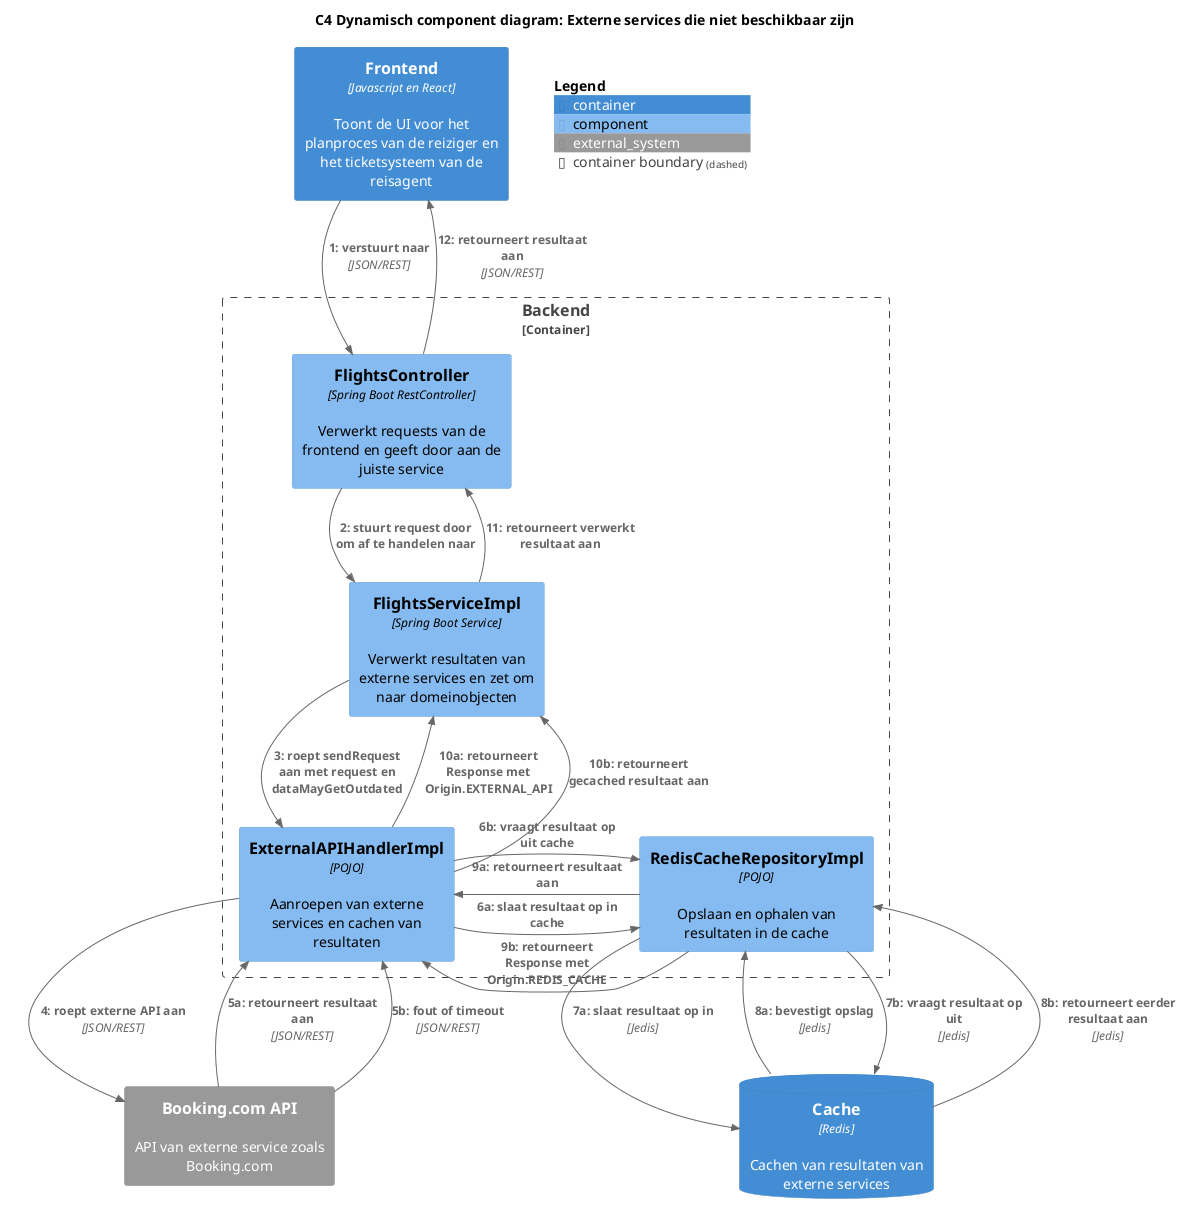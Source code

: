 @startuml
!include <C4/C4_Component.puml>
title C4 Dynamisch component diagram: Externe services die niet beschikbaar zijn

LAYOUT_TOP_DOWN()
SHOW_PERSON_OUTLINE()

Container(frontend, "Frontend", "Javascript en React", "Toont de UI voor het planproces van de reiziger en het ticketsysteem van de reisagent")

Container_Boundary(backend, "Backend") {
    Component(controller, "FlightsController", "Spring Boot RestController", "Verwerkt requests van de frontend en geeft door aan de juiste service")
    Component(service, "FlightsServiceImpl", "Spring Boot Service", "Verwerkt resultaten van externe services en zet om naar domeinobjecten")
    Component(apiHandler, "ExternalAPIHandlerImpl", "POJO", "Aanroepen van externe services en cachen van resultaten")
    Component(cacheRepo, "RedisCacheRepositoryImpl", "POJO", "Opslaan en ophalen van resultaten in de cache")
}

System_Ext(api, "Booking.com API", "API van externe service zoals Booking.com")

ContainerDb(cache, "Cache", "Redis", "Cachen van resultaten van externe services")

Rel_D(frontend, controller, "1: verstuurt naar", "JSON/REST")
Rel_D(controller, service, "2: stuurt request door om af te handelen naar")
Rel_D(service, apiHandler, "3: roept sendRequest aan met request en dataMayGetOutdated")

' Pad 1 - Externe API aanroepen
Rel_D(apiHandler, api, "4: roept externe API aan", "JSON/REST")

' Succespad - externe API werkt
Rel_U(api, apiHandler, "5a: retourneert resultaat aan", "JSON/REST")
Rel_R(apiHandler, cacheRepo, "6a: slaat resultaat op in cache")
Rel_D(cacheRepo, cache, "7a: slaat resultaat op in", "Jedis")
Rel_U(cache, cacheRepo, "8a: bevestigt opslag", "Jedis")
Rel_L(cacheRepo, apiHandler, "9a: retourneert resultaat aan")
Rel_U(apiHandler, service, "10a: retourneert Response met Origin.EXTERNAL_API")

' Foutpad - externe API faalt
Rel_U(api, apiHandler, "5b: fout of timeout", "JSON/REST")

' Fallback naar cache
Rel_R(apiHandler, cacheRepo, "6b: vraagt resultaat op uit cache")
Rel_D(cacheRepo, cache, "7b: vraagt resultaat op uit", "Jedis")
Rel_U(cache, cacheRepo, "8b: retourneert eerder resultaat aan", "Jedis")
Rel_L(cacheRepo, apiHandler, "9b: retourneert Response met Origin.REDIS_CACHE")
Rel_U(apiHandler, service, "10b: retourneert gecached resultaat aan")

Rel_U(service, controller, "11: retourneert verwerkt resultaat aan")
Rel_U(controller, frontend, "12: retourneert resultaat aan", "JSON/REST")

SHOW_FLOATING_LEGEND()
@enduml
